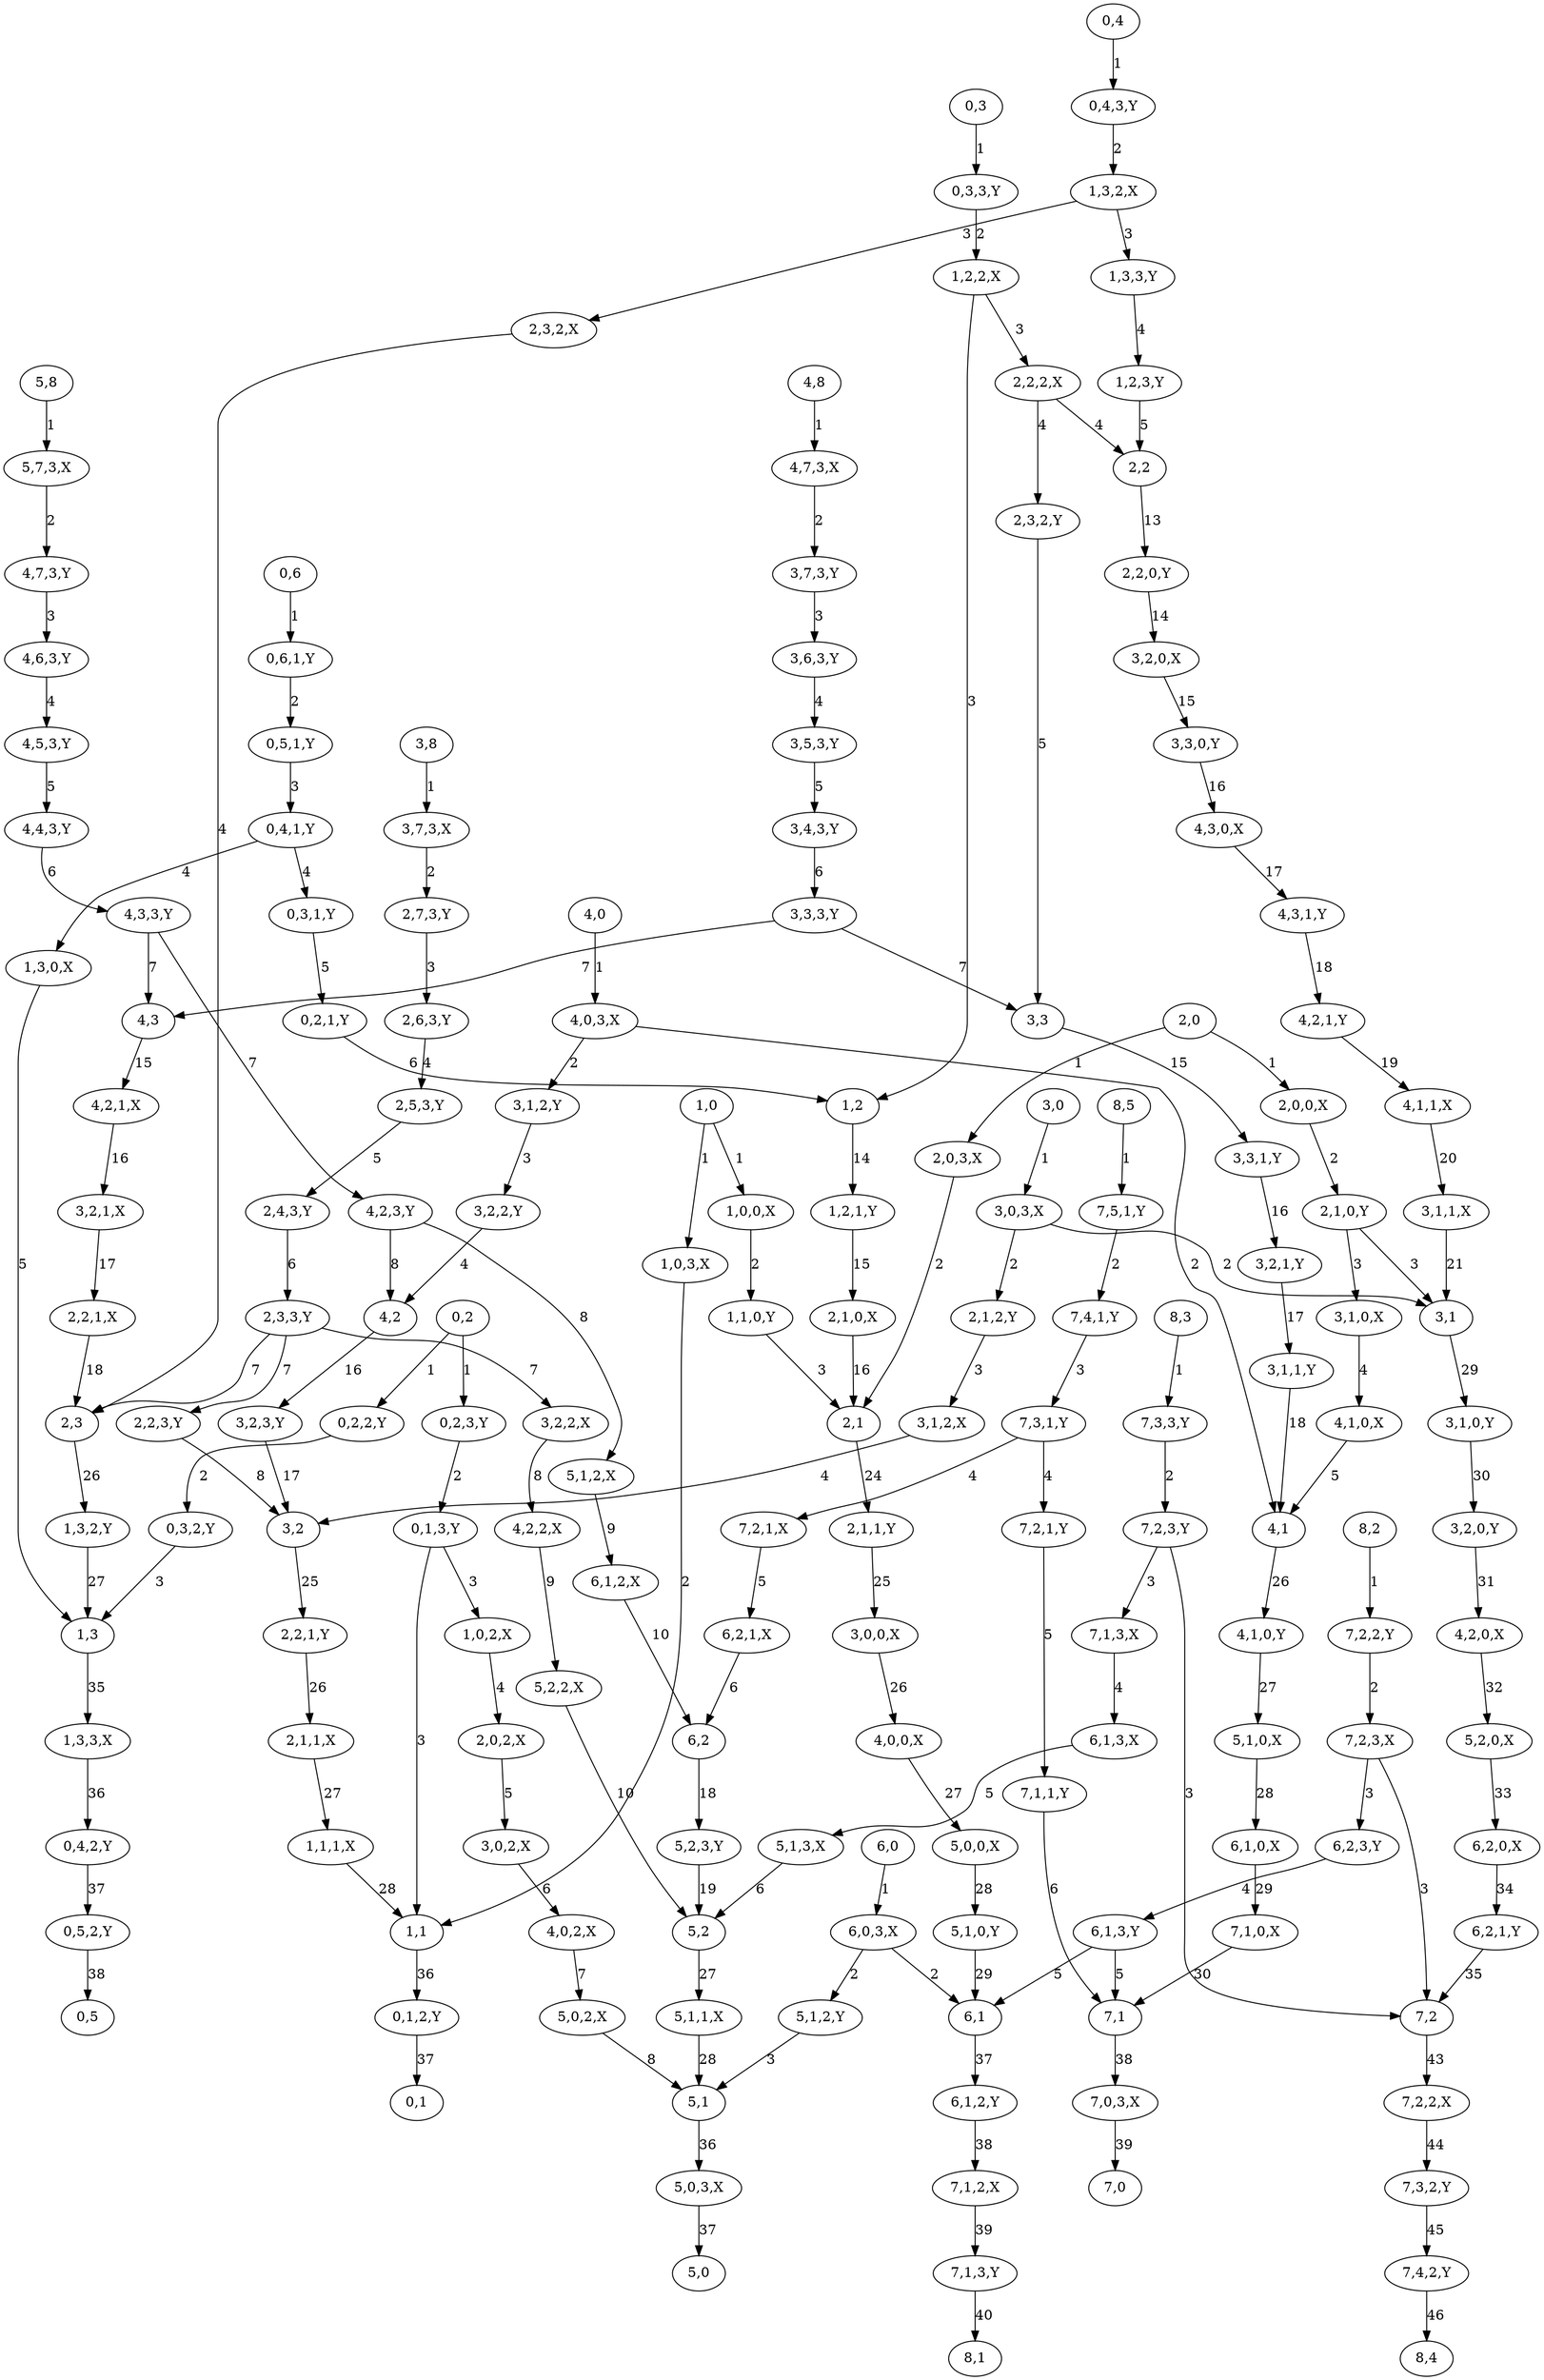 digraph graphname {
"4,4,3,Y" [nodetype=route];
"3,3,0,Y" [nodetype=route];
"1,2" [nodetype=logic];
"1,3" [nodetype=logic];
"1,0" [nodetype=logic];
"1,1" [nodetype=logic];
"4,2,3,Y" [nodetype=route];
"5,8" [nodetype=logic];
"3,8" [nodetype=logic];
"0,1" [nodetype=logic];
"5,2" [nodetype=logic];
"5,0" [nodetype=logic];
"5,1" [nodetype=logic];
"3,0" [nodetype=logic];
"3,1" [nodetype=logic];
"6,2,1,X" [nodetype=route];
"3,3" [nodetype=logic];
"7,1,1,Y" [nodetype=route];
"3,3,3,Y" [nodetype=route];
"5,1,1,X" [nodetype=route];
"3,2,2,X" [nodetype=route];
"3,1,0,Y" [nodetype=route];
"3,0,2,X" [nodetype=route];
"7,2,2,X" [nodetype=route];
"7,2,2,Y" [nodetype=route];
"5,2,2,X" [nodetype=route];
"7,2,1,Y" [nodetype=route];
"7,2,1,X" [nodetype=route];
"2,1,0,X" [nodetype=route];
"2,1,0,Y" [nodetype=route];
"4,7,3,Y" [nodetype=route];
"4,7,3,X" [nodetype=route];
"4,0,2,X" [nodetype=route];
"4,3,3,Y" [nodetype=route];
"1,0,2,X" [nodetype=route];
"3,1,0,X" [nodetype=route];
"1,2,2,X" [nodetype=route];
"1,3,2,X" [nodetype=route];
"6,0,3,X" [nodetype=route];
"2,2,3,Y" [nodetype=route];
"4,1,0,X" [nodetype=route];
"4,1,0,Y" [nodetype=route];
"0,4,2,Y" [nodetype=route];
"6,1,2,X" [nodetype=route];
"6,1,2,Y" [nodetype=route];
"0,3,1,Y" [nodetype=route];
"1,3,0,X" [nodetype=route];
"5,1,0,Y" [nodetype=route];
"5,1,0,X" [nodetype=route];
"1,0,3,X" [nodetype=route];
"5,7,3,X" [nodetype=route];
"0,5,1,Y" [nodetype=route];
"6,1" [nodetype=logic];
"6,0" [nodetype=logic];
"6,2" [nodetype=logic];
"7,3,3,Y" [nodetype=route];
"3,0,0,X" [nodetype=route];
"1,1,0,Y" [nodetype=route];
"7,1,0,X" [nodetype=route];
"3,7,3,X" [nodetype=route];
"2,2,1,X" [nodetype=route];
"2,2,1,Y" [nodetype=route];
"3,7,3,Y" [nodetype=route];
"6,2,0,X" [nodetype=route];
"0,1,3,Y" [nodetype=route];
"8,5" [nodetype=logic];
"8,4" [nodetype=logic];
"8,3" [nodetype=logic];
"8,2" [nodetype=logic];
"8,1" [nodetype=logic];
"2,1,1,Y" [nodetype=route];
"2,1,1,X" [nodetype=route];
"5,0,2,X" [nodetype=route];
"3,0,3,X" [nodetype=route];
"5,2,3,Y" [nodetype=route];
"2,0,0,X" [nodetype=route];
"3,4,3,Y" [nodetype=route];
"1,1,1,X" [nodetype=route];
"2,4,3,Y" [nodetype=route];
"0,1,2,Y" [nodetype=route];
"1,2,3,Y" [nodetype=route];
"0,3,2,Y" [nodetype=route];
"2,3,2,X" [nodetype=route];
"2,3,2,Y" [nodetype=route];
"7,2,3,Y" [nodetype=route];
"7,2,3,X" [nodetype=route];
"4,1,1,X" [nodetype=route];
"0,2,3,Y" [nodetype=route];
"6,1,3,Y" [nodetype=route];
"6,1,3,X" [nodetype=route];
"0,6" [nodetype=logic];
"1,0,0,X" [nodetype=route];
"0,4" [nodetype=logic];
"0,3" [nodetype=logic];
"0,2" [nodetype=logic];
"5,1,3,X" [nodetype=route];
"4,3,0,X" [nodetype=route];
"7,3,2,Y" [nodetype=route];
"6,2,3,Y" [nodetype=route];
"3,2" [nodetype=logic];
"3,1,2,Y" [nodetype=route];
"3,1,2,X" [nodetype=route];
"2,1" [nodetype=logic];
"2,0" [nodetype=logic];
"2,3" [nodetype=logic];
"2,2" [nodetype=logic];
"4,3" [nodetype=logic];
"4,2" [nodetype=logic];
"4,1" [nodetype=logic];
"4,0" [nodetype=logic];
"4,0,3,X" [nodetype=route];
"4,8" [nodetype=logic];
"1,3,3,X" [nodetype=route];
"2,2,0,Y" [nodetype=route];
"1,3,3,Y" [nodetype=route];
"6,1,0,X" [nodetype=route];
"0,2,2,Y" [nodetype=route];
"0,4,1,Y" [nodetype=route];
"2,6,3,Y" [nodetype=route];
"7,4,1,Y" [nodetype=route];
"2,2,2,X" [nodetype=route];
"4,3,1,Y" [nodetype=route];
"2,3,3,Y" [nodetype=route];
"3,2,0,X" [nodetype=route];
"3,2,0,Y" [nodetype=route];
"2,7,3,Y" [nodetype=route];
"6,2,1,Y" [nodetype=route];
"4,2,2,X" [nodetype=route];
"0,5,2,Y" [nodetype=route];
"7,5,1,Y" [nodetype=route];
"0,3,3,Y" [nodetype=route];
"2,1,2,Y" [nodetype=route];
"3,6,3,Y" [nodetype=route];
"5,0,3,X" [nodetype=route];
"7,1,3,X" [nodetype=route];
"7,1,3,Y" [nodetype=route];
"0,2,1,Y" [nodetype=route];
"4,2,1,X" [nodetype=route];
"4,2,1,Y" [nodetype=route];
"2,5,3,Y" [nodetype=route];
"3,2,2,Y" [nodetype=route];
"5,1,2,Y" [nodetype=route];
"2,0,3,X" [nodetype=route];
"0,5" [nodetype=logic];
"4,5,3,Y" [nodetype=route];
"7,0,3,X" [nodetype=route];
"3,2,3,Y" [nodetype=route];
"5,2,0,X" [nodetype=route];
"5,0,0,X" [nodetype=route];
"7,0" [nodetype=logic];
"7,1" [nodetype=logic];
"7,2" [nodetype=logic];
"4,0,0,X" [nodetype=route];
"1,3,2,Y" [nodetype=route];
"3,3,1,Y" [nodetype=route];
"7,3,1,Y" [nodetype=route];
"0,6,1,Y" [nodetype=route];
"7,4,2,Y" [nodetype=route];
"0,4,3,Y" [nodetype=route];
"2,0,2,X" [nodetype=route];
"4,6,3,Y" [nodetype=route];
"1,2,1,Y" [nodetype=route];
"5,1,2,X" [nodetype=route];
"3,2,1,Y" [nodetype=route];
"3,2,1,X" [nodetype=route];
"4,2,0,X" [nodetype=route];
"3,1,1,X" [nodetype=route];
"3,1,1,Y" [nodetype=route];
"3,5,3,Y" [nodetype=route];
"7,1,2,X" [nodetype=route];
"4,4,3,Y" -> "4,3,3,Y"  [label=6];
"3,3,0,Y" -> "4,3,0,X"  [label=16];
"1,2" -> "1,2,1,Y"  [label=14];
"1,3" -> "1,3,3,X"  [label=35];
"1,0" -> "1,0,3,X"  [label=1];
"1,0" -> "1,0,0,X"  [label=1];
"1,1" -> "0,1,2,Y"  [label=36];
"4,2,3,Y" -> "4,2"  [label=8];
"4,2,3,Y" -> "5,1,2,X"  [label=8];
"5,8" -> "5,7,3,X"  [label=1];
"3,8" -> "3,7,3,X"  [label=1];
"5,2" -> "5,1,1,X"  [label=27];
"5,1" -> "5,0,3,X"  [label=36];
"3,0" -> "3,0,3,X"  [label=1];
"3,1" -> "3,1,0,Y"  [label=29];
"6,2,1,X" -> "6,2"  [label=6];
"3,3" -> "3,3,1,Y"  [label=15];
"7,1,1,Y" -> "7,1"  [label=6];
"3,3,3,Y" -> "4,3"  [label=7];
"3,3,3,Y" -> "3,3"  [label=7];
"5,1,1,X" -> "5,1"  [label=28];
"3,2,2,X" -> "4,2,2,X"  [label=8];
"3,1,0,Y" -> "3,2,0,Y"  [label=30];
"3,0,2,X" -> "4,0,2,X"  [label=6];
"7,2,2,X" -> "7,3,2,Y"  [label=44];
"7,2,2,Y" -> "7,2,3,X"  [label=2];
"5,2,2,X" -> "5,2"  [label=10];
"7,2,1,Y" -> "7,1,1,Y"  [label=5];
"7,2,1,X" -> "6,2,1,X"  [label=5];
"2,1,0,X" -> "2,1"  [label=16];
"2,1,0,Y" -> "3,1"  [label=3];
"2,1,0,Y" -> "3,1,0,X"  [label=3];
"4,7,3,Y" -> "4,6,3,Y"  [label=3];
"4,7,3,X" -> "3,7,3,Y"  [label=2];
"4,0,2,X" -> "5,0,2,X"  [label=7];
"4,3,3,Y" -> "4,3"  [label=7];
"4,3,3,Y" -> "4,2,3,Y"  [label=7];
"1,0,2,X" -> "2,0,2,X"  [label=4];
"3,1,0,X" -> "4,1,0,X"  [label=4];
"1,2,2,X" -> "1,2"  [label=3];
"1,2,2,X" -> "2,2,2,X"  [label=3];
"1,3,2,X" -> "2,3,2,X"  [label=3];
"1,3,2,X" -> "1,3,3,Y"  [label=3];
"6,0,3,X" -> "6,1"  [label=2];
"6,0,3,X" -> "5,1,2,Y"  [label=2];
"2,2,3,Y" -> "3,2"  [label=8];
"4,1,0,X" -> "4,1"  [label=5];
"4,1,0,Y" -> "5,1,0,X"  [label=27];
"0,4,2,Y" -> "0,5,2,Y"  [label=37];
"6,1,2,X" -> "6,2"  [label=10];
"6,1,2,Y" -> "7,1,2,X"  [label=38];
"0,3,1,Y" -> "0,2,1,Y"  [label=5];
"1,3,0,X" -> "1,3"  [label=5];
"5,1,0,Y" -> "6,1"  [label=29];
"5,1,0,X" -> "6,1,0,X"  [label=28];
"1,0,3,X" -> "1,1"  [label=2];
"5,7,3,X" -> "4,7,3,Y"  [label=2];
"0,5,1,Y" -> "0,4,1,Y"  [label=3];
"6,1" -> "6,1,2,Y"  [label=37];
"6,0" -> "6,0,3,X"  [label=1];
"6,2" -> "5,2,3,Y"  [label=18];
"7,3,3,Y" -> "7,2,3,Y"  [label=2];
"3,0,0,X" -> "4,0,0,X"  [label=26];
"1,1,0,Y" -> "2,1"  [label=3];
"7,1,0,X" -> "7,1"  [label=30];
"3,7,3,X" -> "2,7,3,Y"  [label=2];
"2,2,1,X" -> "2,3"  [label=18];
"2,2,1,Y" -> "2,1,1,X"  [label=26];
"3,7,3,Y" -> "3,6,3,Y"  [label=3];
"6,2,0,X" -> "6,2,1,Y"  [label=34];
"0,1,3,Y" -> "1,1"  [label=3];
"0,1,3,Y" -> "1,0,2,X"  [label=3];
"8,5" -> "7,5,1,Y"  [label=1];
"8,3" -> "7,3,3,Y"  [label=1];
"8,2" -> "7,2,2,Y"  [label=1];
"2,1,1,Y" -> "3,0,0,X"  [label=25];
"2,1,1,X" -> "1,1,1,X"  [label=27];
"5,0,2,X" -> "5,1"  [label=8];
"3,0,3,X" -> "3,1"  [label=2];
"3,0,3,X" -> "2,1,2,Y"  [label=2];
"5,2,3,Y" -> "5,2"  [label=19];
"2,0,0,X" -> "2,1,0,Y"  [label=2];
"3,4,3,Y" -> "3,3,3,Y"  [label=6];
"1,1,1,X" -> "1,1"  [label=28];
"2,4,3,Y" -> "2,3,3,Y"  [label=6];
"0,1,2,Y" -> "0,1"  [label=37];
"1,2,3,Y" -> "2,2"  [label=5];
"0,3,2,Y" -> "1,3"  [label=3];
"2,3,2,X" -> "2,3"  [label=4];
"2,3,2,Y" -> "3,3"  [label=5];
"7,2,3,Y" -> "7,2"  [label=3];
"7,2,3,Y" -> "7,1,3,X"  [label=3];
"7,2,3,X" -> "7,2"  [label=3];
"7,2,3,X" -> "6,2,3,Y"  [label=3];
"4,1,1,X" -> "3,1,1,X"  [label=20];
"0,2,3,Y" -> "0,1,3,Y"  [label=2];
"6,1,3,Y" -> "7,1"  [label=5];
"6,1,3,Y" -> "6,1"  [label=5];
"6,1,3,X" -> "5,1,3,X"  [label=5];
"0,6" -> "0,6,1,Y"  [label=1];
"1,0,0,X" -> "1,1,0,Y"  [label=2];
"0,4" -> "0,4,3,Y"  [label=1];
"0,3" -> "0,3,3,Y"  [label=1];
"0,2" -> "0,2,2,Y"  [label=1];
"0,2" -> "0,2,3,Y"  [label=1];
"5,1,3,X" -> "5,2"  [label=6];
"4,3,0,X" -> "4,3,1,Y"  [label=17];
"7,3,2,Y" -> "7,4,2,Y"  [label=45];
"6,2,3,Y" -> "6,1,3,Y"  [label=4];
"3,2" -> "2,2,1,Y"  [label=25];
"3,1,2,Y" -> "3,2,2,Y"  [label=3];
"3,1,2,X" -> "3,2"  [label=4];
"2,1" -> "2,1,1,Y"  [label=24];
"2,0" -> "2,0,3,X"  [label=1];
"2,0" -> "2,0,0,X"  [label=1];
"2,3" -> "1,3,2,Y"  [label=26];
"2,2" -> "2,2,0,Y"  [label=13];
"4,3" -> "4,2,1,X"  [label=15];
"4,2" -> "3,2,3,Y"  [label=16];
"4,1" -> "4,1,0,Y"  [label=26];
"4,0" -> "4,0,3,X"  [label=1];
"4,0,3,X" -> "4,1"  [label=2];
"4,0,3,X" -> "3,1,2,Y"  [label=2];
"4,8" -> "4,7,3,X"  [label=1];
"1,3,3,X" -> "0,4,2,Y"  [label=36];
"2,2,0,Y" -> "3,2,0,X"  [label=14];
"1,3,3,Y" -> "1,2,3,Y"  [label=4];
"6,1,0,X" -> "7,1,0,X"  [label=29];
"0,2,2,Y" -> "0,3,2,Y"  [label=2];
"0,4,1,Y" -> "1,3,0,X"  [label=4];
"0,4,1,Y" -> "0,3,1,Y"  [label=4];
"2,6,3,Y" -> "2,5,3,Y"  [label=4];
"7,4,1,Y" -> "7,3,1,Y"  [label=3];
"2,2,2,X" -> "2,2"  [label=4];
"2,2,2,X" -> "2,3,2,Y"  [label=4];
"4,3,1,Y" -> "4,2,1,Y"  [label=18];
"2,3,3,Y" -> "2,2,3,Y"  [label=7];
"2,3,3,Y" -> "3,2,2,X"  [label=7];
"2,3,3,Y" -> "2,3"  [label=7];
"3,2,0,X" -> "3,3,0,Y"  [label=15];
"3,2,0,Y" -> "4,2,0,X"  [label=31];
"2,7,3,Y" -> "2,6,3,Y"  [label=3];
"6,2,1,Y" -> "7,2"  [label=35];
"4,2,2,X" -> "5,2,2,X"  [label=9];
"0,5,2,Y" -> "0,5"  [label=38];
"7,5,1,Y" -> "7,4,1,Y"  [label=2];
"0,3,3,Y" -> "1,2,2,X"  [label=2];
"2,1,2,Y" -> "3,1,2,X"  [label=3];
"3,6,3,Y" -> "3,5,3,Y"  [label=4];
"5,0,3,X" -> "5,0"  [label=37];
"7,1,3,X" -> "6,1,3,X"  [label=4];
"7,1,3,Y" -> "8,1"  [label=40];
"0,2,1,Y" -> "1,2"  [label=6];
"4,2,1,X" -> "3,2,1,X"  [label=16];
"4,2,1,Y" -> "4,1,1,X"  [label=19];
"2,5,3,Y" -> "2,4,3,Y"  [label=5];
"3,2,2,Y" -> "4,2"  [label=4];
"5,1,2,Y" -> "5,1"  [label=3];
"2,0,3,X" -> "2,1"  [label=2];
"4,5,3,Y" -> "4,4,3,Y"  [label=5];
"7,0,3,X" -> "7,0"  [label=39];
"3,2,3,Y" -> "3,2"  [label=17];
"5,2,0,X" -> "6,2,0,X"  [label=33];
"5,0,0,X" -> "5,1,0,Y"  [label=28];
"7,1" -> "7,0,3,X"  [label=38];
"7,2" -> "7,2,2,X"  [label=43];
"4,0,0,X" -> "5,0,0,X"  [label=27];
"1,3,2,Y" -> "1,3"  [label=27];
"3,3,1,Y" -> "3,2,1,Y"  [label=16];
"7,3,1,Y" -> "7,2,1,Y"  [label=4];
"7,3,1,Y" -> "7,2,1,X"  [label=4];
"0,6,1,Y" -> "0,5,1,Y"  [label=2];
"7,4,2,Y" -> "8,4"  [label=46];
"0,4,3,Y" -> "1,3,2,X"  [label=2];
"2,0,2,X" -> "3,0,2,X"  [label=5];
"4,6,3,Y" -> "4,5,3,Y"  [label=4];
"1,2,1,Y" -> "2,1,0,X"  [label=15];
"5,1,2,X" -> "6,1,2,X"  [label=9];
"3,2,1,Y" -> "3,1,1,Y"  [label=17];
"3,2,1,X" -> "2,2,1,X"  [label=17];
"4,2,0,X" -> "5,2,0,X"  [label=32];
"3,1,1,X" -> "3,1"  [label=21];
"3,1,1,Y" -> "4,1"  [label=18];
"3,5,3,Y" -> "3,4,3,Y"  [label=5];
"7,1,2,X" -> "7,1,3,Y"  [label=39];
}
